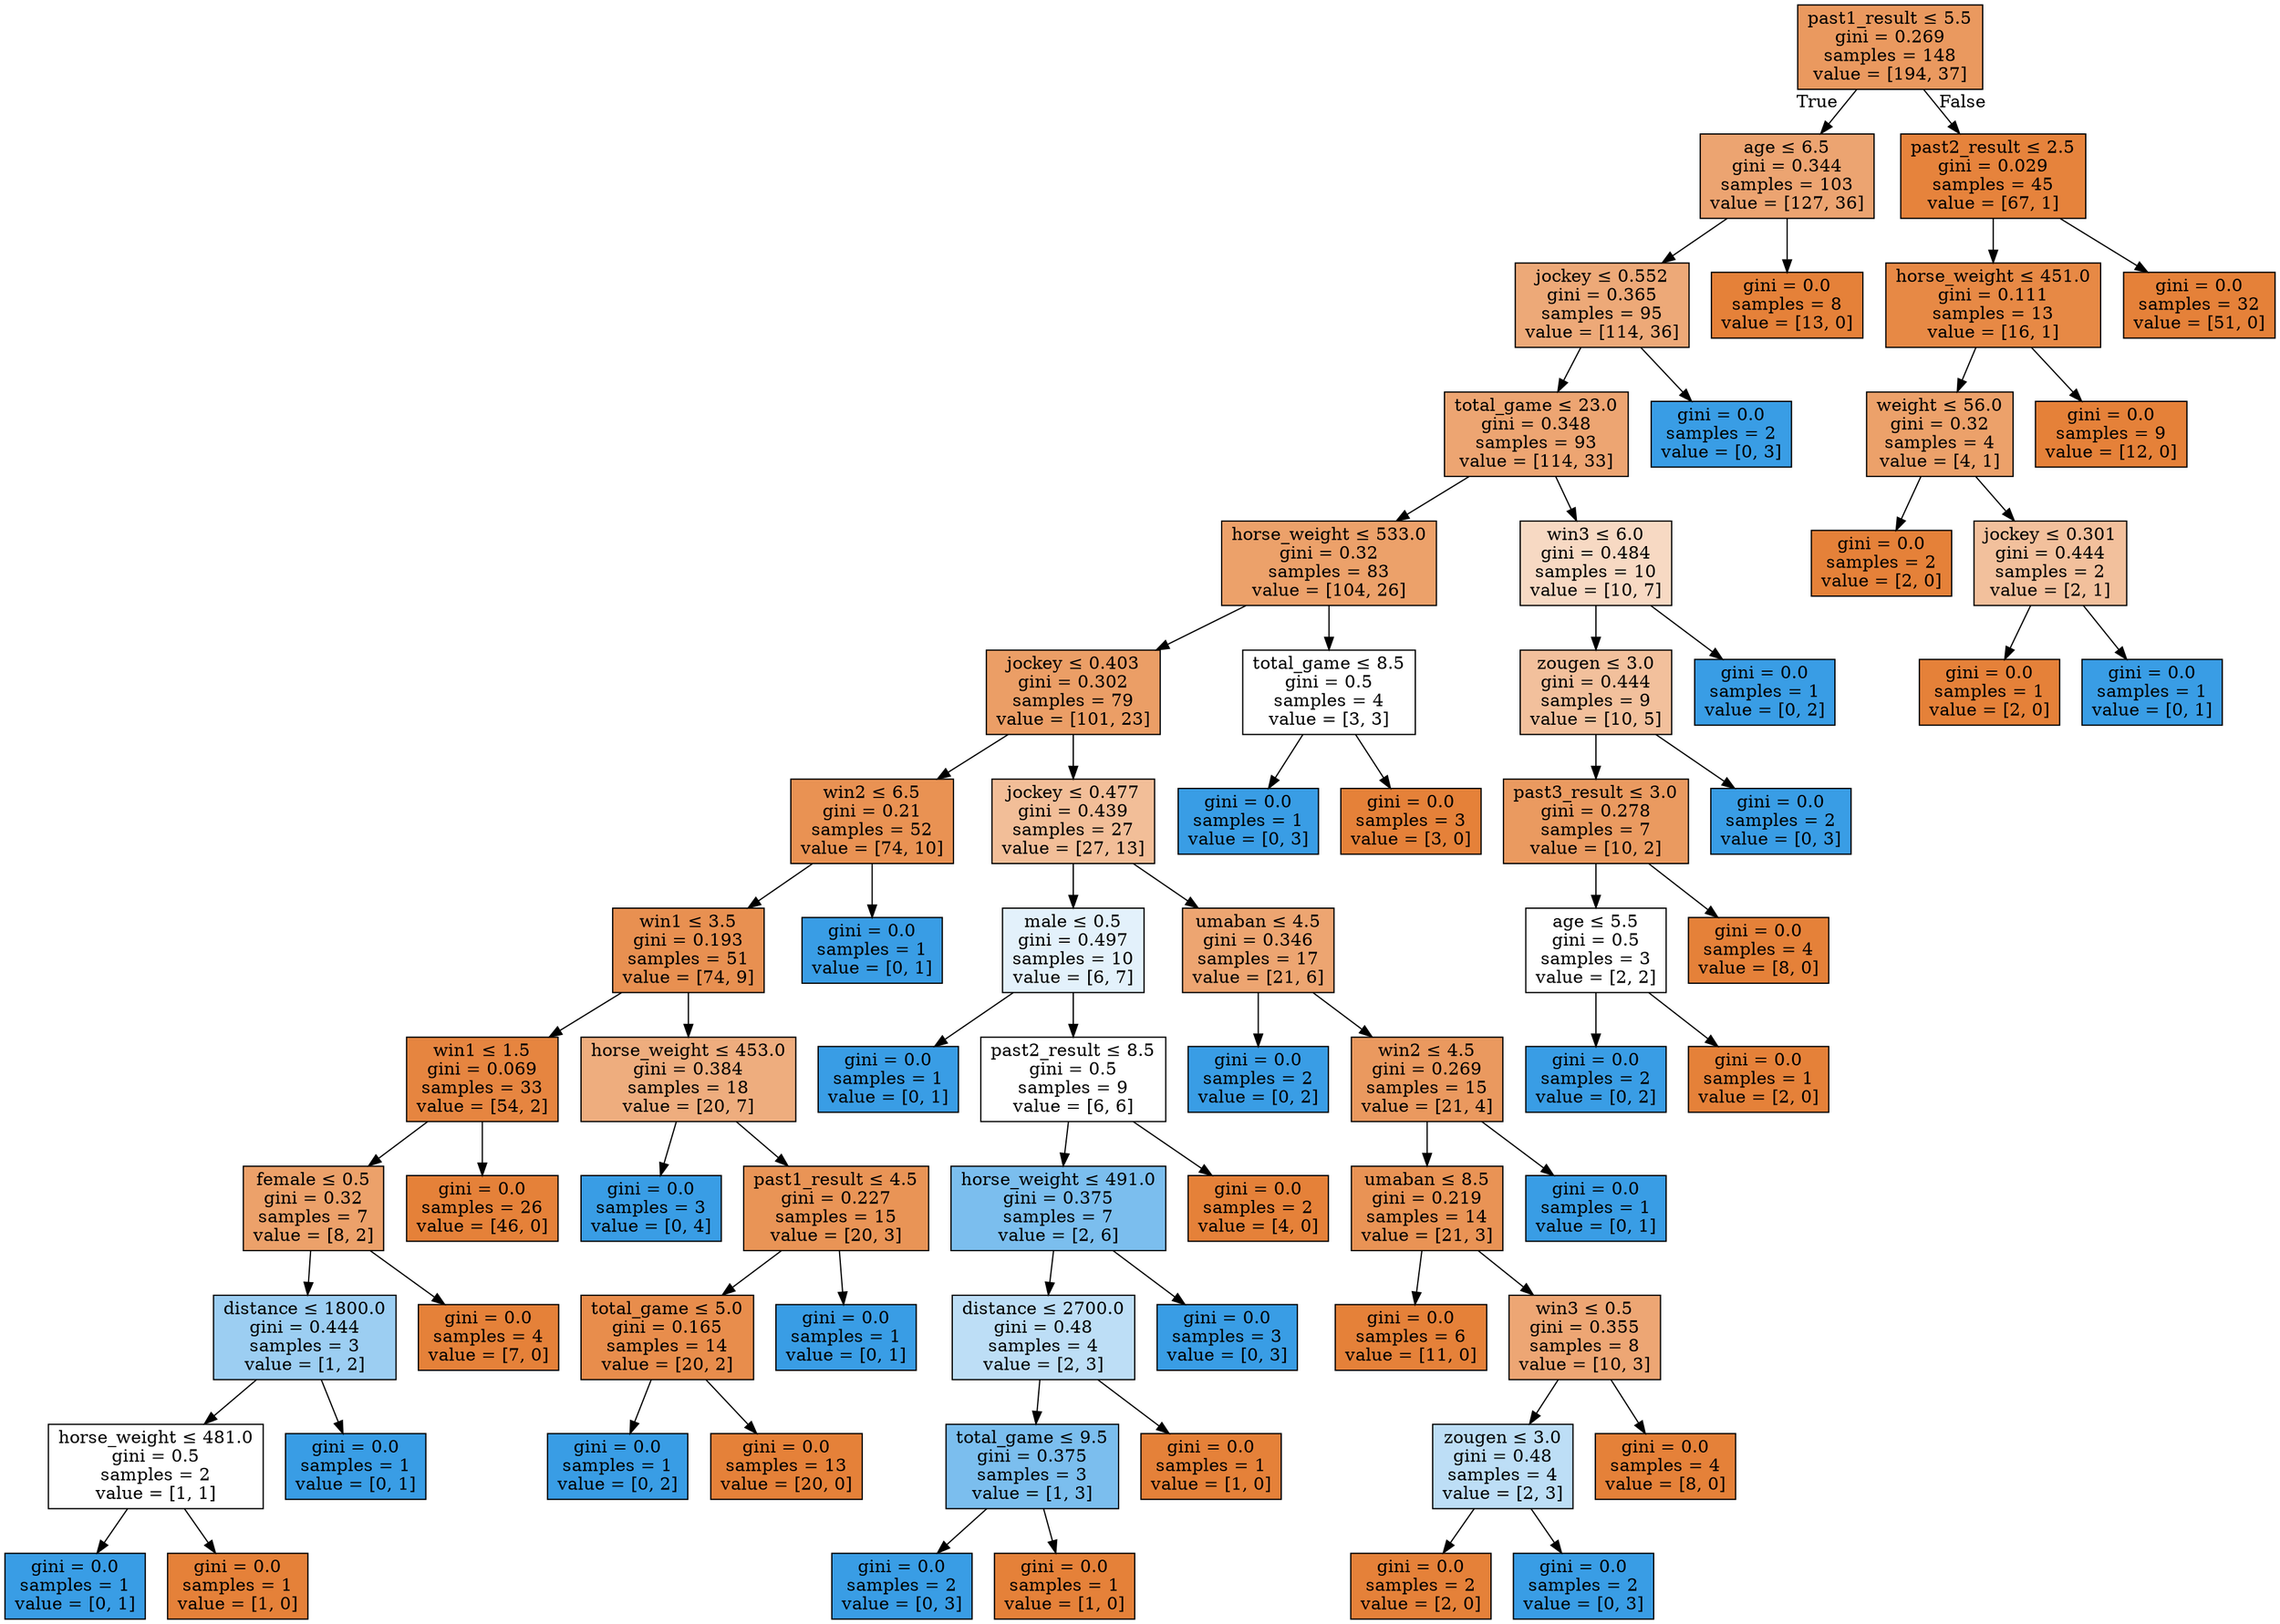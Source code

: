 digraph Tree {
node [shape=box, style="filled", color="black"] ;
0 [label=<past1_result &le; 5.5<br/>gini = 0.269<br/>samples = 148<br/>value = [194, 37]>, fillcolor="#e58139ce"] ;
1 [label=<age &le; 6.5<br/>gini = 0.344<br/>samples = 103<br/>value = [127, 36]>, fillcolor="#e58139b7"] ;
0 -> 1 [labeldistance=2.5, labelangle=45, headlabel="True"] ;
2 [label=<jockey &le; 0.552<br/>gini = 0.365<br/>samples = 95<br/>value = [114, 36]>, fillcolor="#e58139ae"] ;
1 -> 2 ;
3 [label=<total_game &le; 23.0<br/>gini = 0.348<br/>samples = 93<br/>value = [114, 33]>, fillcolor="#e58139b5"] ;
2 -> 3 ;
4 [label=<horse_weight &le; 533.0<br/>gini = 0.32<br/>samples = 83<br/>value = [104, 26]>, fillcolor="#e58139bf"] ;
3 -> 4 ;
5 [label=<jockey &le; 0.403<br/>gini = 0.302<br/>samples = 79<br/>value = [101, 23]>, fillcolor="#e58139c5"] ;
4 -> 5 ;
6 [label=<win2 &le; 6.5<br/>gini = 0.21<br/>samples = 52<br/>value = [74, 10]>, fillcolor="#e58139dd"] ;
5 -> 6 ;
7 [label=<win1 &le; 3.5<br/>gini = 0.193<br/>samples = 51<br/>value = [74, 9]>, fillcolor="#e58139e0"] ;
6 -> 7 ;
8 [label=<win1 &le; 1.5<br/>gini = 0.069<br/>samples = 33<br/>value = [54, 2]>, fillcolor="#e58139f6"] ;
7 -> 8 ;
9 [label=<female &le; 0.5<br/>gini = 0.32<br/>samples = 7<br/>value = [8, 2]>, fillcolor="#e58139bf"] ;
8 -> 9 ;
10 [label=<distance &le; 1800.0<br/>gini = 0.444<br/>samples = 3<br/>value = [1, 2]>, fillcolor="#399de57f"] ;
9 -> 10 ;
11 [label=<horse_weight &le; 481.0<br/>gini = 0.5<br/>samples = 2<br/>value = [1, 1]>, fillcolor="#e5813900"] ;
10 -> 11 ;
12 [label=<gini = 0.0<br/>samples = 1<br/>value = [0, 1]>, fillcolor="#399de5ff"] ;
11 -> 12 ;
13 [label=<gini = 0.0<br/>samples = 1<br/>value = [1, 0]>, fillcolor="#e58139ff"] ;
11 -> 13 ;
14 [label=<gini = 0.0<br/>samples = 1<br/>value = [0, 1]>, fillcolor="#399de5ff"] ;
10 -> 14 ;
15 [label=<gini = 0.0<br/>samples = 4<br/>value = [7, 0]>, fillcolor="#e58139ff"] ;
9 -> 15 ;
16 [label=<gini = 0.0<br/>samples = 26<br/>value = [46, 0]>, fillcolor="#e58139ff"] ;
8 -> 16 ;
17 [label=<horse_weight &le; 453.0<br/>gini = 0.384<br/>samples = 18<br/>value = [20, 7]>, fillcolor="#e58139a6"] ;
7 -> 17 ;
18 [label=<gini = 0.0<br/>samples = 3<br/>value = [0, 4]>, fillcolor="#399de5ff"] ;
17 -> 18 ;
19 [label=<past1_result &le; 4.5<br/>gini = 0.227<br/>samples = 15<br/>value = [20, 3]>, fillcolor="#e58139d9"] ;
17 -> 19 ;
20 [label=<total_game &le; 5.0<br/>gini = 0.165<br/>samples = 14<br/>value = [20, 2]>, fillcolor="#e58139e6"] ;
19 -> 20 ;
21 [label=<gini = 0.0<br/>samples = 1<br/>value = [0, 2]>, fillcolor="#399de5ff"] ;
20 -> 21 ;
22 [label=<gini = 0.0<br/>samples = 13<br/>value = [20, 0]>, fillcolor="#e58139ff"] ;
20 -> 22 ;
23 [label=<gini = 0.0<br/>samples = 1<br/>value = [0, 1]>, fillcolor="#399de5ff"] ;
19 -> 23 ;
24 [label=<gini = 0.0<br/>samples = 1<br/>value = [0, 1]>, fillcolor="#399de5ff"] ;
6 -> 24 ;
25 [label=<jockey &le; 0.477<br/>gini = 0.439<br/>samples = 27<br/>value = [27, 13]>, fillcolor="#e5813984"] ;
5 -> 25 ;
26 [label=<male &le; 0.5<br/>gini = 0.497<br/>samples = 10<br/>value = [6, 7]>, fillcolor="#399de524"] ;
25 -> 26 ;
27 [label=<gini = 0.0<br/>samples = 1<br/>value = [0, 1]>, fillcolor="#399de5ff"] ;
26 -> 27 ;
28 [label=<past2_result &le; 8.5<br/>gini = 0.5<br/>samples = 9<br/>value = [6, 6]>, fillcolor="#e5813900"] ;
26 -> 28 ;
29 [label=<horse_weight &le; 491.0<br/>gini = 0.375<br/>samples = 7<br/>value = [2, 6]>, fillcolor="#399de5aa"] ;
28 -> 29 ;
30 [label=<distance &le; 2700.0<br/>gini = 0.48<br/>samples = 4<br/>value = [2, 3]>, fillcolor="#399de555"] ;
29 -> 30 ;
31 [label=<total_game &le; 9.5<br/>gini = 0.375<br/>samples = 3<br/>value = [1, 3]>, fillcolor="#399de5aa"] ;
30 -> 31 ;
32 [label=<gini = 0.0<br/>samples = 2<br/>value = [0, 3]>, fillcolor="#399de5ff"] ;
31 -> 32 ;
33 [label=<gini = 0.0<br/>samples = 1<br/>value = [1, 0]>, fillcolor="#e58139ff"] ;
31 -> 33 ;
34 [label=<gini = 0.0<br/>samples = 1<br/>value = [1, 0]>, fillcolor="#e58139ff"] ;
30 -> 34 ;
35 [label=<gini = 0.0<br/>samples = 3<br/>value = [0, 3]>, fillcolor="#399de5ff"] ;
29 -> 35 ;
36 [label=<gini = 0.0<br/>samples = 2<br/>value = [4, 0]>, fillcolor="#e58139ff"] ;
28 -> 36 ;
37 [label=<umaban &le; 4.5<br/>gini = 0.346<br/>samples = 17<br/>value = [21, 6]>, fillcolor="#e58139b6"] ;
25 -> 37 ;
38 [label=<gini = 0.0<br/>samples = 2<br/>value = [0, 2]>, fillcolor="#399de5ff"] ;
37 -> 38 ;
39 [label=<win2 &le; 4.5<br/>gini = 0.269<br/>samples = 15<br/>value = [21, 4]>, fillcolor="#e58139ce"] ;
37 -> 39 ;
40 [label=<umaban &le; 8.5<br/>gini = 0.219<br/>samples = 14<br/>value = [21, 3]>, fillcolor="#e58139db"] ;
39 -> 40 ;
41 [label=<gini = 0.0<br/>samples = 6<br/>value = [11, 0]>, fillcolor="#e58139ff"] ;
40 -> 41 ;
42 [label=<win3 &le; 0.5<br/>gini = 0.355<br/>samples = 8<br/>value = [10, 3]>, fillcolor="#e58139b3"] ;
40 -> 42 ;
43 [label=<zougen &le; 3.0<br/>gini = 0.48<br/>samples = 4<br/>value = [2, 3]>, fillcolor="#399de555"] ;
42 -> 43 ;
44 [label=<gini = 0.0<br/>samples = 2<br/>value = [2, 0]>, fillcolor="#e58139ff"] ;
43 -> 44 ;
45 [label=<gini = 0.0<br/>samples = 2<br/>value = [0, 3]>, fillcolor="#399de5ff"] ;
43 -> 45 ;
46 [label=<gini = 0.0<br/>samples = 4<br/>value = [8, 0]>, fillcolor="#e58139ff"] ;
42 -> 46 ;
47 [label=<gini = 0.0<br/>samples = 1<br/>value = [0, 1]>, fillcolor="#399de5ff"] ;
39 -> 47 ;
48 [label=<total_game &le; 8.5<br/>gini = 0.5<br/>samples = 4<br/>value = [3, 3]>, fillcolor="#e5813900"] ;
4 -> 48 ;
49 [label=<gini = 0.0<br/>samples = 1<br/>value = [0, 3]>, fillcolor="#399de5ff"] ;
48 -> 49 ;
50 [label=<gini = 0.0<br/>samples = 3<br/>value = [3, 0]>, fillcolor="#e58139ff"] ;
48 -> 50 ;
51 [label=<win3 &le; 6.0<br/>gini = 0.484<br/>samples = 10<br/>value = [10, 7]>, fillcolor="#e581394d"] ;
3 -> 51 ;
52 [label=<zougen &le; 3.0<br/>gini = 0.444<br/>samples = 9<br/>value = [10, 5]>, fillcolor="#e581397f"] ;
51 -> 52 ;
53 [label=<past3_result &le; 3.0<br/>gini = 0.278<br/>samples = 7<br/>value = [10, 2]>, fillcolor="#e58139cc"] ;
52 -> 53 ;
54 [label=<age &le; 5.5<br/>gini = 0.5<br/>samples = 3<br/>value = [2, 2]>, fillcolor="#e5813900"] ;
53 -> 54 ;
55 [label=<gini = 0.0<br/>samples = 2<br/>value = [0, 2]>, fillcolor="#399de5ff"] ;
54 -> 55 ;
56 [label=<gini = 0.0<br/>samples = 1<br/>value = [2, 0]>, fillcolor="#e58139ff"] ;
54 -> 56 ;
57 [label=<gini = 0.0<br/>samples = 4<br/>value = [8, 0]>, fillcolor="#e58139ff"] ;
53 -> 57 ;
58 [label=<gini = 0.0<br/>samples = 2<br/>value = [0, 3]>, fillcolor="#399de5ff"] ;
52 -> 58 ;
59 [label=<gini = 0.0<br/>samples = 1<br/>value = [0, 2]>, fillcolor="#399de5ff"] ;
51 -> 59 ;
60 [label=<gini = 0.0<br/>samples = 2<br/>value = [0, 3]>, fillcolor="#399de5ff"] ;
2 -> 60 ;
61 [label=<gini = 0.0<br/>samples = 8<br/>value = [13, 0]>, fillcolor="#e58139ff"] ;
1 -> 61 ;
62 [label=<past2_result &le; 2.5<br/>gini = 0.029<br/>samples = 45<br/>value = [67, 1]>, fillcolor="#e58139fb"] ;
0 -> 62 [labeldistance=2.5, labelangle=-45, headlabel="False"] ;
63 [label=<horse_weight &le; 451.0<br/>gini = 0.111<br/>samples = 13<br/>value = [16, 1]>, fillcolor="#e58139ef"] ;
62 -> 63 ;
64 [label=<weight &le; 56.0<br/>gini = 0.32<br/>samples = 4<br/>value = [4, 1]>, fillcolor="#e58139bf"] ;
63 -> 64 ;
65 [label=<gini = 0.0<br/>samples = 2<br/>value = [2, 0]>, fillcolor="#e58139ff"] ;
64 -> 65 ;
66 [label=<jockey &le; 0.301<br/>gini = 0.444<br/>samples = 2<br/>value = [2, 1]>, fillcolor="#e581397f"] ;
64 -> 66 ;
67 [label=<gini = 0.0<br/>samples = 1<br/>value = [2, 0]>, fillcolor="#e58139ff"] ;
66 -> 67 ;
68 [label=<gini = 0.0<br/>samples = 1<br/>value = [0, 1]>, fillcolor="#399de5ff"] ;
66 -> 68 ;
69 [label=<gini = 0.0<br/>samples = 9<br/>value = [12, 0]>, fillcolor="#e58139ff"] ;
63 -> 69 ;
70 [label=<gini = 0.0<br/>samples = 32<br/>value = [51, 0]>, fillcolor="#e58139ff"] ;
62 -> 70 ;
}